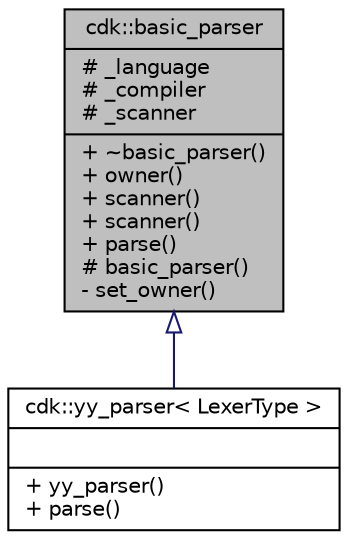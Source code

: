 digraph "cdk::basic_parser"
{
 // INTERACTIVE_SVG=YES
 // LATEX_PDF_SIZE
  edge [fontname="Helvetica",fontsize="10",labelfontname="Helvetica",labelfontsize="10"];
  node [fontname="Helvetica",fontsize="10",shape=record];
  Node1 [label="{cdk::basic_parser\n|# _language\l# _compiler\l# _scanner\l|+ ~basic_parser()\l+ owner()\l+ scanner()\l+ scanner()\l+ parse()\l# basic_parser()\l- set_owner()\l}",height=0.2,width=0.4,color="black", fillcolor="grey75", style="filled", fontcolor="black",tooltip=" "];
  Node1 -> Node2 [dir="back",color="midnightblue",fontsize="10",style="solid",arrowtail="onormal"];
  Node2 [label="{cdk::yy_parser\< LexerType \>\n||+ yy_parser()\l+ parse()\l}",height=0.2,width=0.4,color="black", fillcolor="white", style="filled",URL="$classcdk_1_1yy__parser.html",tooltip=" "];
}

